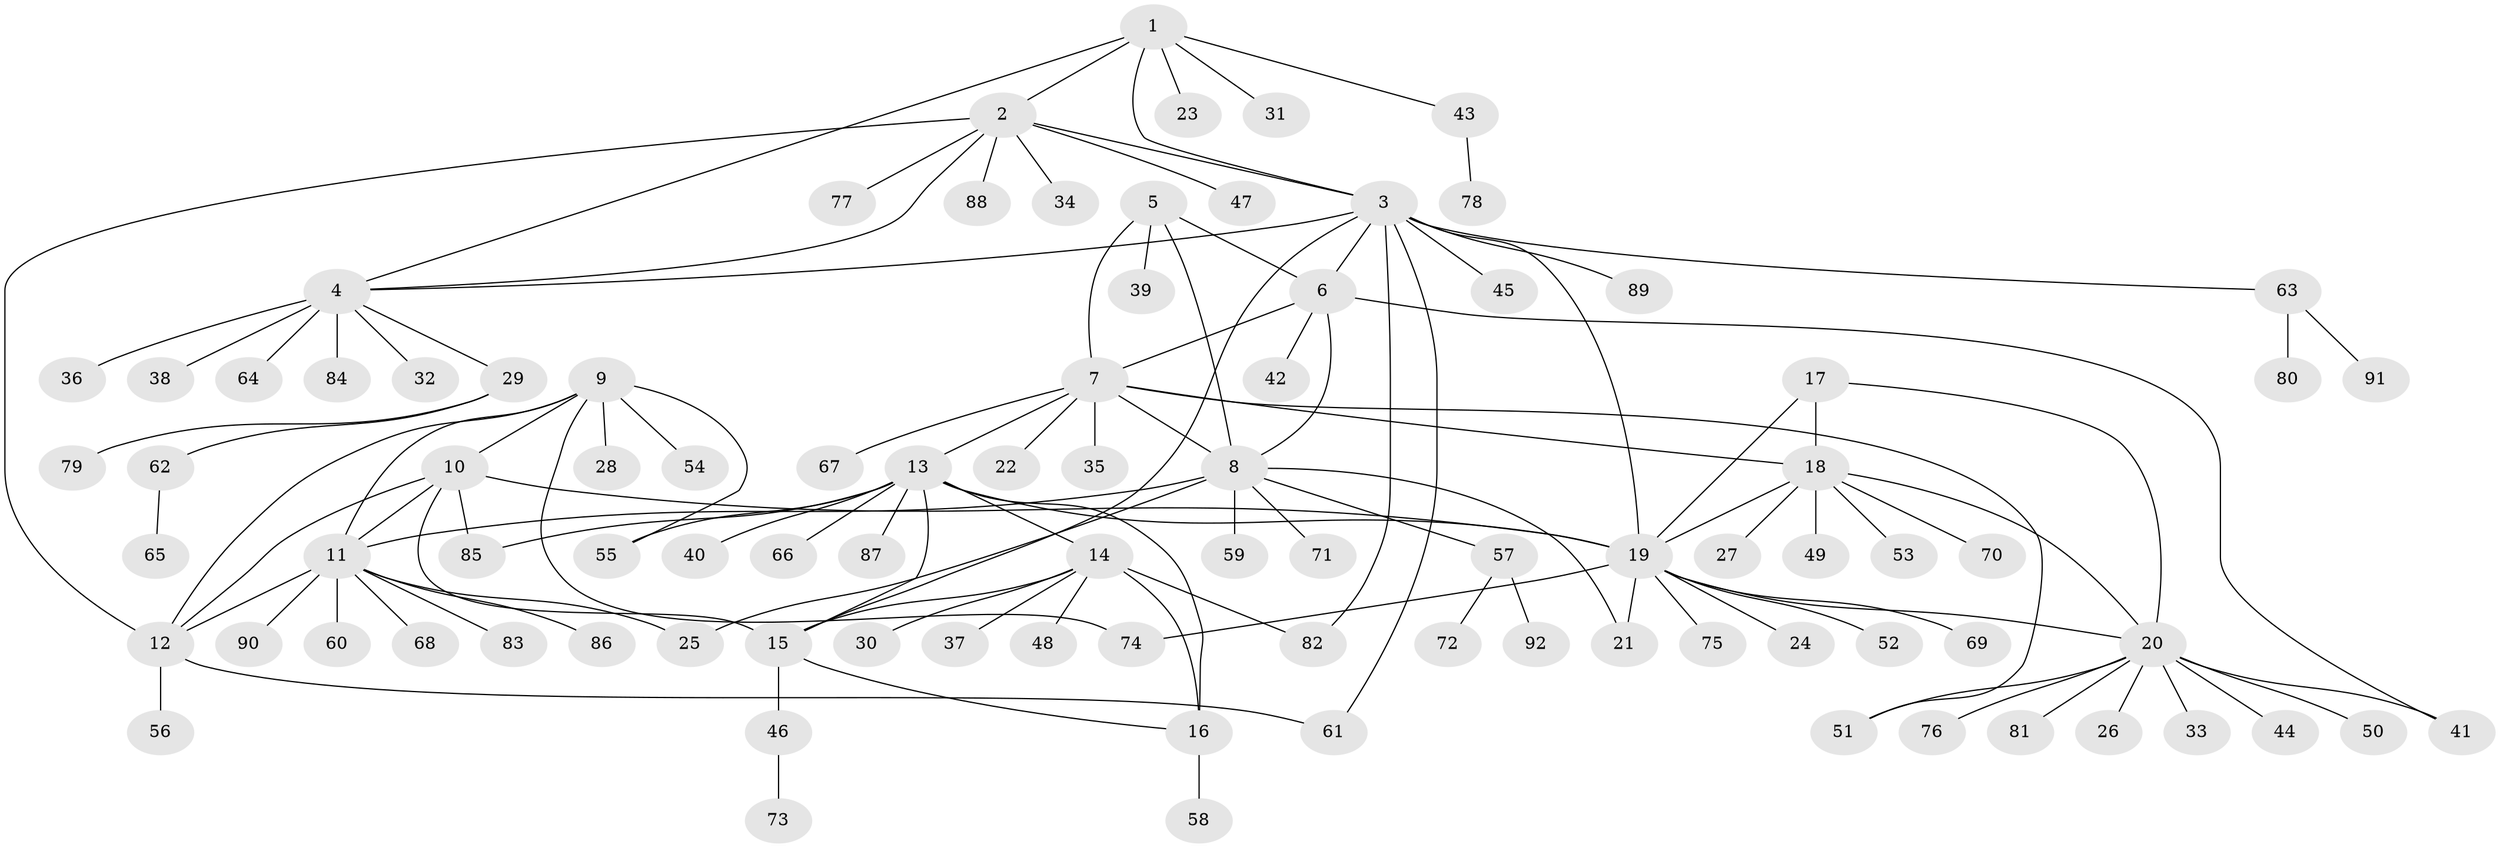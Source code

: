 // Generated by graph-tools (version 1.1) at 2025/11/02/27/25 16:11:36]
// undirected, 92 vertices, 121 edges
graph export_dot {
graph [start="1"]
  node [color=gray90,style=filled];
  1;
  2;
  3;
  4;
  5;
  6;
  7;
  8;
  9;
  10;
  11;
  12;
  13;
  14;
  15;
  16;
  17;
  18;
  19;
  20;
  21;
  22;
  23;
  24;
  25;
  26;
  27;
  28;
  29;
  30;
  31;
  32;
  33;
  34;
  35;
  36;
  37;
  38;
  39;
  40;
  41;
  42;
  43;
  44;
  45;
  46;
  47;
  48;
  49;
  50;
  51;
  52;
  53;
  54;
  55;
  56;
  57;
  58;
  59;
  60;
  61;
  62;
  63;
  64;
  65;
  66;
  67;
  68;
  69;
  70;
  71;
  72;
  73;
  74;
  75;
  76;
  77;
  78;
  79;
  80;
  81;
  82;
  83;
  84;
  85;
  86;
  87;
  88;
  89;
  90;
  91;
  92;
  1 -- 2;
  1 -- 3;
  1 -- 4;
  1 -- 23;
  1 -- 31;
  1 -- 43;
  2 -- 3;
  2 -- 4;
  2 -- 12;
  2 -- 34;
  2 -- 47;
  2 -- 77;
  2 -- 88;
  3 -- 4;
  3 -- 6;
  3 -- 15;
  3 -- 19;
  3 -- 45;
  3 -- 61;
  3 -- 63;
  3 -- 82;
  3 -- 89;
  4 -- 29;
  4 -- 32;
  4 -- 36;
  4 -- 38;
  4 -- 64;
  4 -- 84;
  5 -- 6;
  5 -- 7;
  5 -- 8;
  5 -- 39;
  6 -- 7;
  6 -- 8;
  6 -- 41;
  6 -- 42;
  7 -- 8;
  7 -- 13;
  7 -- 18;
  7 -- 22;
  7 -- 35;
  7 -- 51;
  7 -- 67;
  8 -- 11;
  8 -- 21;
  8 -- 25;
  8 -- 57;
  8 -- 59;
  8 -- 71;
  9 -- 10;
  9 -- 11;
  9 -- 12;
  9 -- 28;
  9 -- 54;
  9 -- 55;
  9 -- 74;
  10 -- 11;
  10 -- 12;
  10 -- 15;
  10 -- 19;
  10 -- 85;
  11 -- 12;
  11 -- 25;
  11 -- 60;
  11 -- 68;
  11 -- 83;
  11 -- 86;
  11 -- 90;
  12 -- 56;
  12 -- 61;
  13 -- 14;
  13 -- 15;
  13 -- 16;
  13 -- 19;
  13 -- 40;
  13 -- 55;
  13 -- 66;
  13 -- 85;
  13 -- 87;
  14 -- 15;
  14 -- 16;
  14 -- 30;
  14 -- 37;
  14 -- 48;
  14 -- 82;
  15 -- 16;
  15 -- 46;
  16 -- 58;
  17 -- 18;
  17 -- 19;
  17 -- 20;
  18 -- 19;
  18 -- 20;
  18 -- 27;
  18 -- 49;
  18 -- 53;
  18 -- 70;
  19 -- 20;
  19 -- 21;
  19 -- 24;
  19 -- 52;
  19 -- 69;
  19 -- 74;
  19 -- 75;
  20 -- 26;
  20 -- 33;
  20 -- 41;
  20 -- 44;
  20 -- 50;
  20 -- 51;
  20 -- 76;
  20 -- 81;
  29 -- 62;
  29 -- 79;
  43 -- 78;
  46 -- 73;
  57 -- 72;
  57 -- 92;
  62 -- 65;
  63 -- 80;
  63 -- 91;
}
